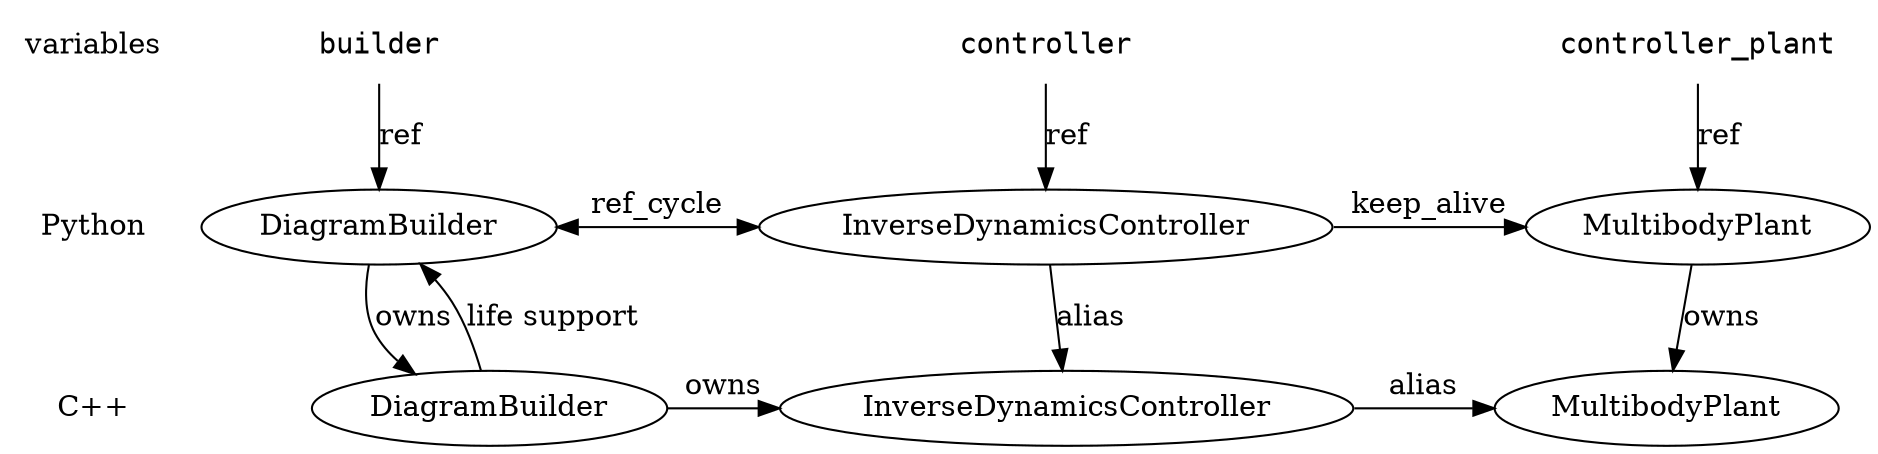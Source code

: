 digraph G {

{
 node [shape=plaintext];
 edge [style=invis];
 variables -> Python -> "C++";
}
{
 node [shape=plaintext, fontname="Courier"];
 controller_plant; builder; controller;
}

pymbp [label="MultibodyPlant"];
cmbp [label="MultibodyPlant"];
pydb [label="DiagramBuilder"];
cdb [label="DiagramBuilder"];
pyidc [label="InverseDynamicsController"];
cidc [label="InverseDynamicsController"];

{ rank = same; variables; builder; controller; controller_plant; }
{ rank = same; Python; pymbp; pydb; pyidc; }
{ rank = same; "C++"; cmbp; cdb; cidc; }

 controller_plant -> pymbp [label="ref"];
 pymbp -> cmbp [label="owns"];

 builder -> pydb [label="ref"];
 pydb -> cdb [label="owns"];
 cdb -> cidc [label="owns"];
 pydb -> cdb [label="life support", dir=back];

 controller -> pyidc [label="ref"];
 pyidc -> cidc [label="alias"];
 pyidc -> pydb [label="ref_cycle", constraint=false, dir=both];
 pyidc -> pymbp [label="keep_alive"];

 cidc -> cmbp [label="alias"];
}
